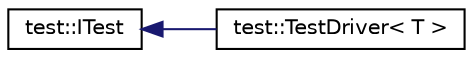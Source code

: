 digraph "Graphical Class Hierarchy"
{
 // LATEX_PDF_SIZE
  edge [fontname="Helvetica",fontsize="10",labelfontname="Helvetica",labelfontsize="10"];
  node [fontname="Helvetica",fontsize="10",shape=record];
  rankdir="LR";
  Node0 [label="test::ITest",height=0.2,width=0.4,color="black", fillcolor="white", style="filled",URL="$classtest_1_1_i_test.html",tooltip=" "];
  Node0 -> Node1 [dir="back",color="midnightblue",fontsize="10",style="solid",fontname="Helvetica"];
  Node1 [label="test::TestDriver\< T \>",height=0.2,width=0.4,color="black", fillcolor="white", style="filled",URL="$classtest_1_1_test_driver.html",tooltip=" "];
}
